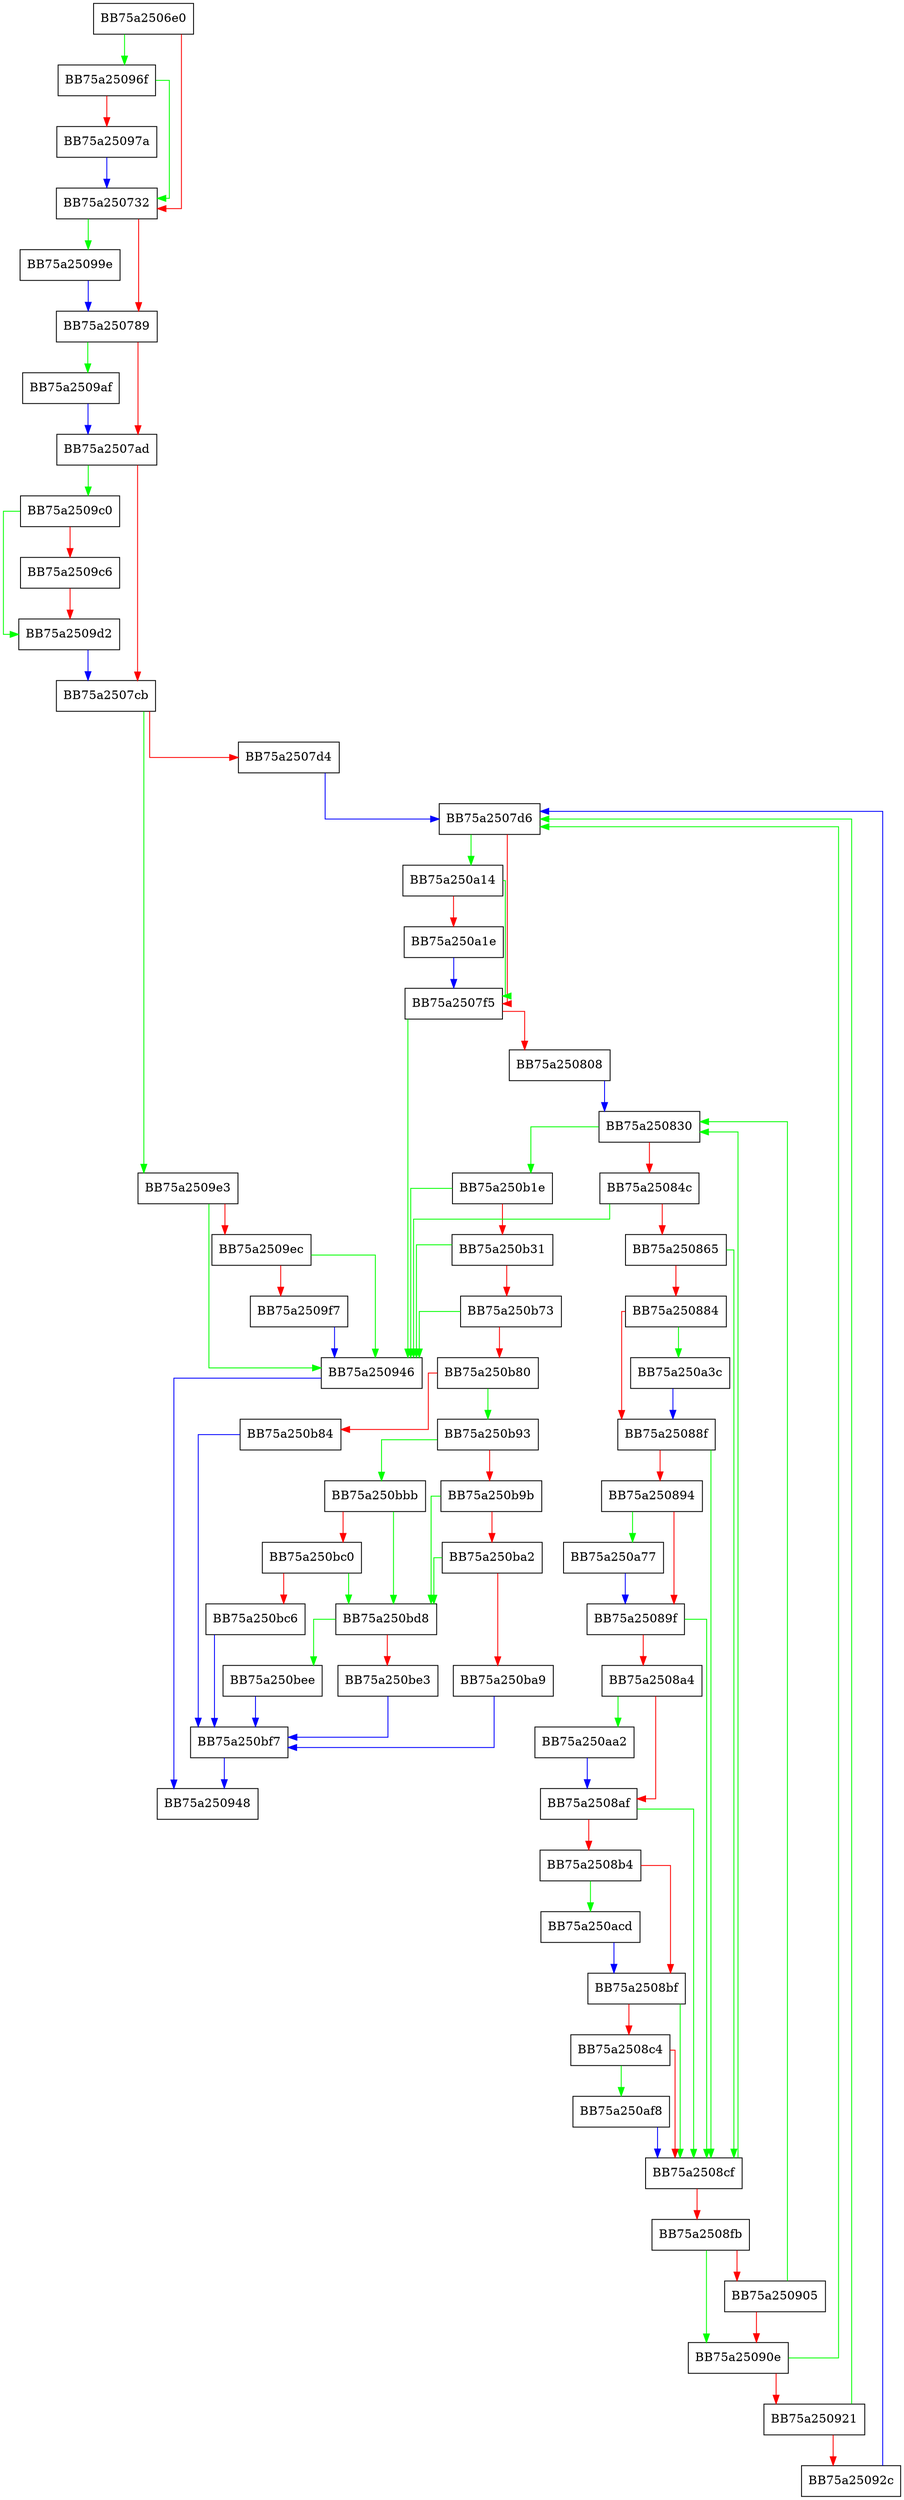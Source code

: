 digraph FindDecompressionParameters {
  node [shape="box"];
  graph [splines=ortho];
  BB75a2506e0 -> BB75a25096f [color="green"];
  BB75a2506e0 -> BB75a250732 [color="red"];
  BB75a250732 -> BB75a25099e [color="green"];
  BB75a250732 -> BB75a250789 [color="red"];
  BB75a250789 -> BB75a2509af [color="green"];
  BB75a250789 -> BB75a2507ad [color="red"];
  BB75a2507ad -> BB75a2509c0 [color="green"];
  BB75a2507ad -> BB75a2507cb [color="red"];
  BB75a2507cb -> BB75a2509e3 [color="green"];
  BB75a2507cb -> BB75a2507d4 [color="red"];
  BB75a2507d4 -> BB75a2507d6 [color="blue"];
  BB75a2507d6 -> BB75a250a14 [color="green"];
  BB75a2507d6 -> BB75a2507f5 [color="red"];
  BB75a2507f5 -> BB75a250946 [color="green"];
  BB75a2507f5 -> BB75a250808 [color="red"];
  BB75a250808 -> BB75a250830 [color="blue"];
  BB75a250830 -> BB75a250b1e [color="green"];
  BB75a250830 -> BB75a25084c [color="red"];
  BB75a25084c -> BB75a250946 [color="green"];
  BB75a25084c -> BB75a250865 [color="red"];
  BB75a250865 -> BB75a2508cf [color="green"];
  BB75a250865 -> BB75a250884 [color="red"];
  BB75a250884 -> BB75a250a3c [color="green"];
  BB75a250884 -> BB75a25088f [color="red"];
  BB75a25088f -> BB75a2508cf [color="green"];
  BB75a25088f -> BB75a250894 [color="red"];
  BB75a250894 -> BB75a250a77 [color="green"];
  BB75a250894 -> BB75a25089f [color="red"];
  BB75a25089f -> BB75a2508cf [color="green"];
  BB75a25089f -> BB75a2508a4 [color="red"];
  BB75a2508a4 -> BB75a250aa2 [color="green"];
  BB75a2508a4 -> BB75a2508af [color="red"];
  BB75a2508af -> BB75a2508cf [color="green"];
  BB75a2508af -> BB75a2508b4 [color="red"];
  BB75a2508b4 -> BB75a250acd [color="green"];
  BB75a2508b4 -> BB75a2508bf [color="red"];
  BB75a2508bf -> BB75a2508cf [color="green"];
  BB75a2508bf -> BB75a2508c4 [color="red"];
  BB75a2508c4 -> BB75a250af8 [color="green"];
  BB75a2508c4 -> BB75a2508cf [color="red"];
  BB75a2508cf -> BB75a250830 [color="green"];
  BB75a2508cf -> BB75a2508fb [color="red"];
  BB75a2508fb -> BB75a25090e [color="green"];
  BB75a2508fb -> BB75a250905 [color="red"];
  BB75a250905 -> BB75a250830 [color="green"];
  BB75a250905 -> BB75a25090e [color="red"];
  BB75a25090e -> BB75a2507d6 [color="green"];
  BB75a25090e -> BB75a250921 [color="red"];
  BB75a250921 -> BB75a2507d6 [color="green"];
  BB75a250921 -> BB75a25092c [color="red"];
  BB75a25092c -> BB75a2507d6 [color="blue"];
  BB75a250946 -> BB75a250948 [color="blue"];
  BB75a25096f -> BB75a250732 [color="green"];
  BB75a25096f -> BB75a25097a [color="red"];
  BB75a25097a -> BB75a250732 [color="blue"];
  BB75a25099e -> BB75a250789 [color="blue"];
  BB75a2509af -> BB75a2507ad [color="blue"];
  BB75a2509c0 -> BB75a2509d2 [color="green"];
  BB75a2509c0 -> BB75a2509c6 [color="red"];
  BB75a2509c6 -> BB75a2509d2 [color="red"];
  BB75a2509d2 -> BB75a2507cb [color="blue"];
  BB75a2509e3 -> BB75a250946 [color="green"];
  BB75a2509e3 -> BB75a2509ec [color="red"];
  BB75a2509ec -> BB75a250946 [color="green"];
  BB75a2509ec -> BB75a2509f7 [color="red"];
  BB75a2509f7 -> BB75a250946 [color="blue"];
  BB75a250a14 -> BB75a2507f5 [color="green"];
  BB75a250a14 -> BB75a250a1e [color="red"];
  BB75a250a1e -> BB75a2507f5 [color="blue"];
  BB75a250a3c -> BB75a25088f [color="blue"];
  BB75a250a77 -> BB75a25089f [color="blue"];
  BB75a250aa2 -> BB75a2508af [color="blue"];
  BB75a250acd -> BB75a2508bf [color="blue"];
  BB75a250af8 -> BB75a2508cf [color="blue"];
  BB75a250b1e -> BB75a250946 [color="green"];
  BB75a250b1e -> BB75a250b31 [color="red"];
  BB75a250b31 -> BB75a250946 [color="green"];
  BB75a250b31 -> BB75a250b73 [color="red"];
  BB75a250b73 -> BB75a250946 [color="green"];
  BB75a250b73 -> BB75a250b80 [color="red"];
  BB75a250b80 -> BB75a250b93 [color="green"];
  BB75a250b80 -> BB75a250b84 [color="red"];
  BB75a250b84 -> BB75a250bf7 [color="blue"];
  BB75a250b93 -> BB75a250bbb [color="green"];
  BB75a250b93 -> BB75a250b9b [color="red"];
  BB75a250b9b -> BB75a250bd8 [color="green"];
  BB75a250b9b -> BB75a250ba2 [color="red"];
  BB75a250ba2 -> BB75a250bd8 [color="green"];
  BB75a250ba2 -> BB75a250ba9 [color="red"];
  BB75a250ba9 -> BB75a250bf7 [color="blue"];
  BB75a250bbb -> BB75a250bd8 [color="green"];
  BB75a250bbb -> BB75a250bc0 [color="red"];
  BB75a250bc0 -> BB75a250bd8 [color="green"];
  BB75a250bc0 -> BB75a250bc6 [color="red"];
  BB75a250bc6 -> BB75a250bf7 [color="blue"];
  BB75a250bd8 -> BB75a250bee [color="green"];
  BB75a250bd8 -> BB75a250be3 [color="red"];
  BB75a250be3 -> BB75a250bf7 [color="blue"];
  BB75a250bee -> BB75a250bf7 [color="blue"];
  BB75a250bf7 -> BB75a250948 [color="blue"];
}